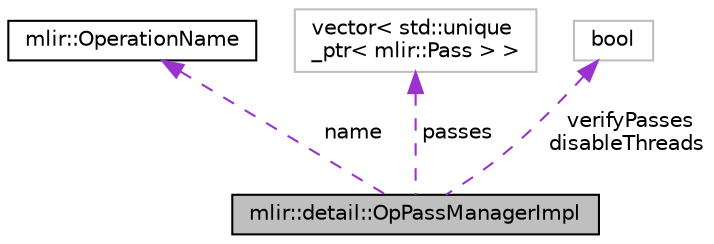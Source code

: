 digraph "mlir::detail::OpPassManagerImpl"
{
  bgcolor="transparent";
  edge [fontname="Helvetica",fontsize="10",labelfontname="Helvetica",labelfontsize="10"];
  node [fontname="Helvetica",fontsize="10",shape=record];
  Node1 [label="mlir::detail::OpPassManagerImpl",height=0.2,width=0.4,color="black", fillcolor="grey75", style="filled", fontcolor="black"];
  Node2 -> Node1 [dir="back",color="darkorchid3",fontsize="10",style="dashed",label=" name" ,fontname="Helvetica"];
  Node2 [label="mlir::OperationName",height=0.2,width=0.4,color="black",URL="$classmlir_1_1OperationName.html"];
  Node3 -> Node1 [dir="back",color="darkorchid3",fontsize="10",style="dashed",label=" passes" ,fontname="Helvetica"];
  Node3 [label="vector\< std::unique\l_ptr\< mlir::Pass \> \>",height=0.2,width=0.4,color="grey75"];
  Node4 -> Node1 [dir="back",color="darkorchid3",fontsize="10",style="dashed",label=" verifyPasses\ndisableThreads" ,fontname="Helvetica"];
  Node4 [label="bool",height=0.2,width=0.4,color="grey75"];
}
